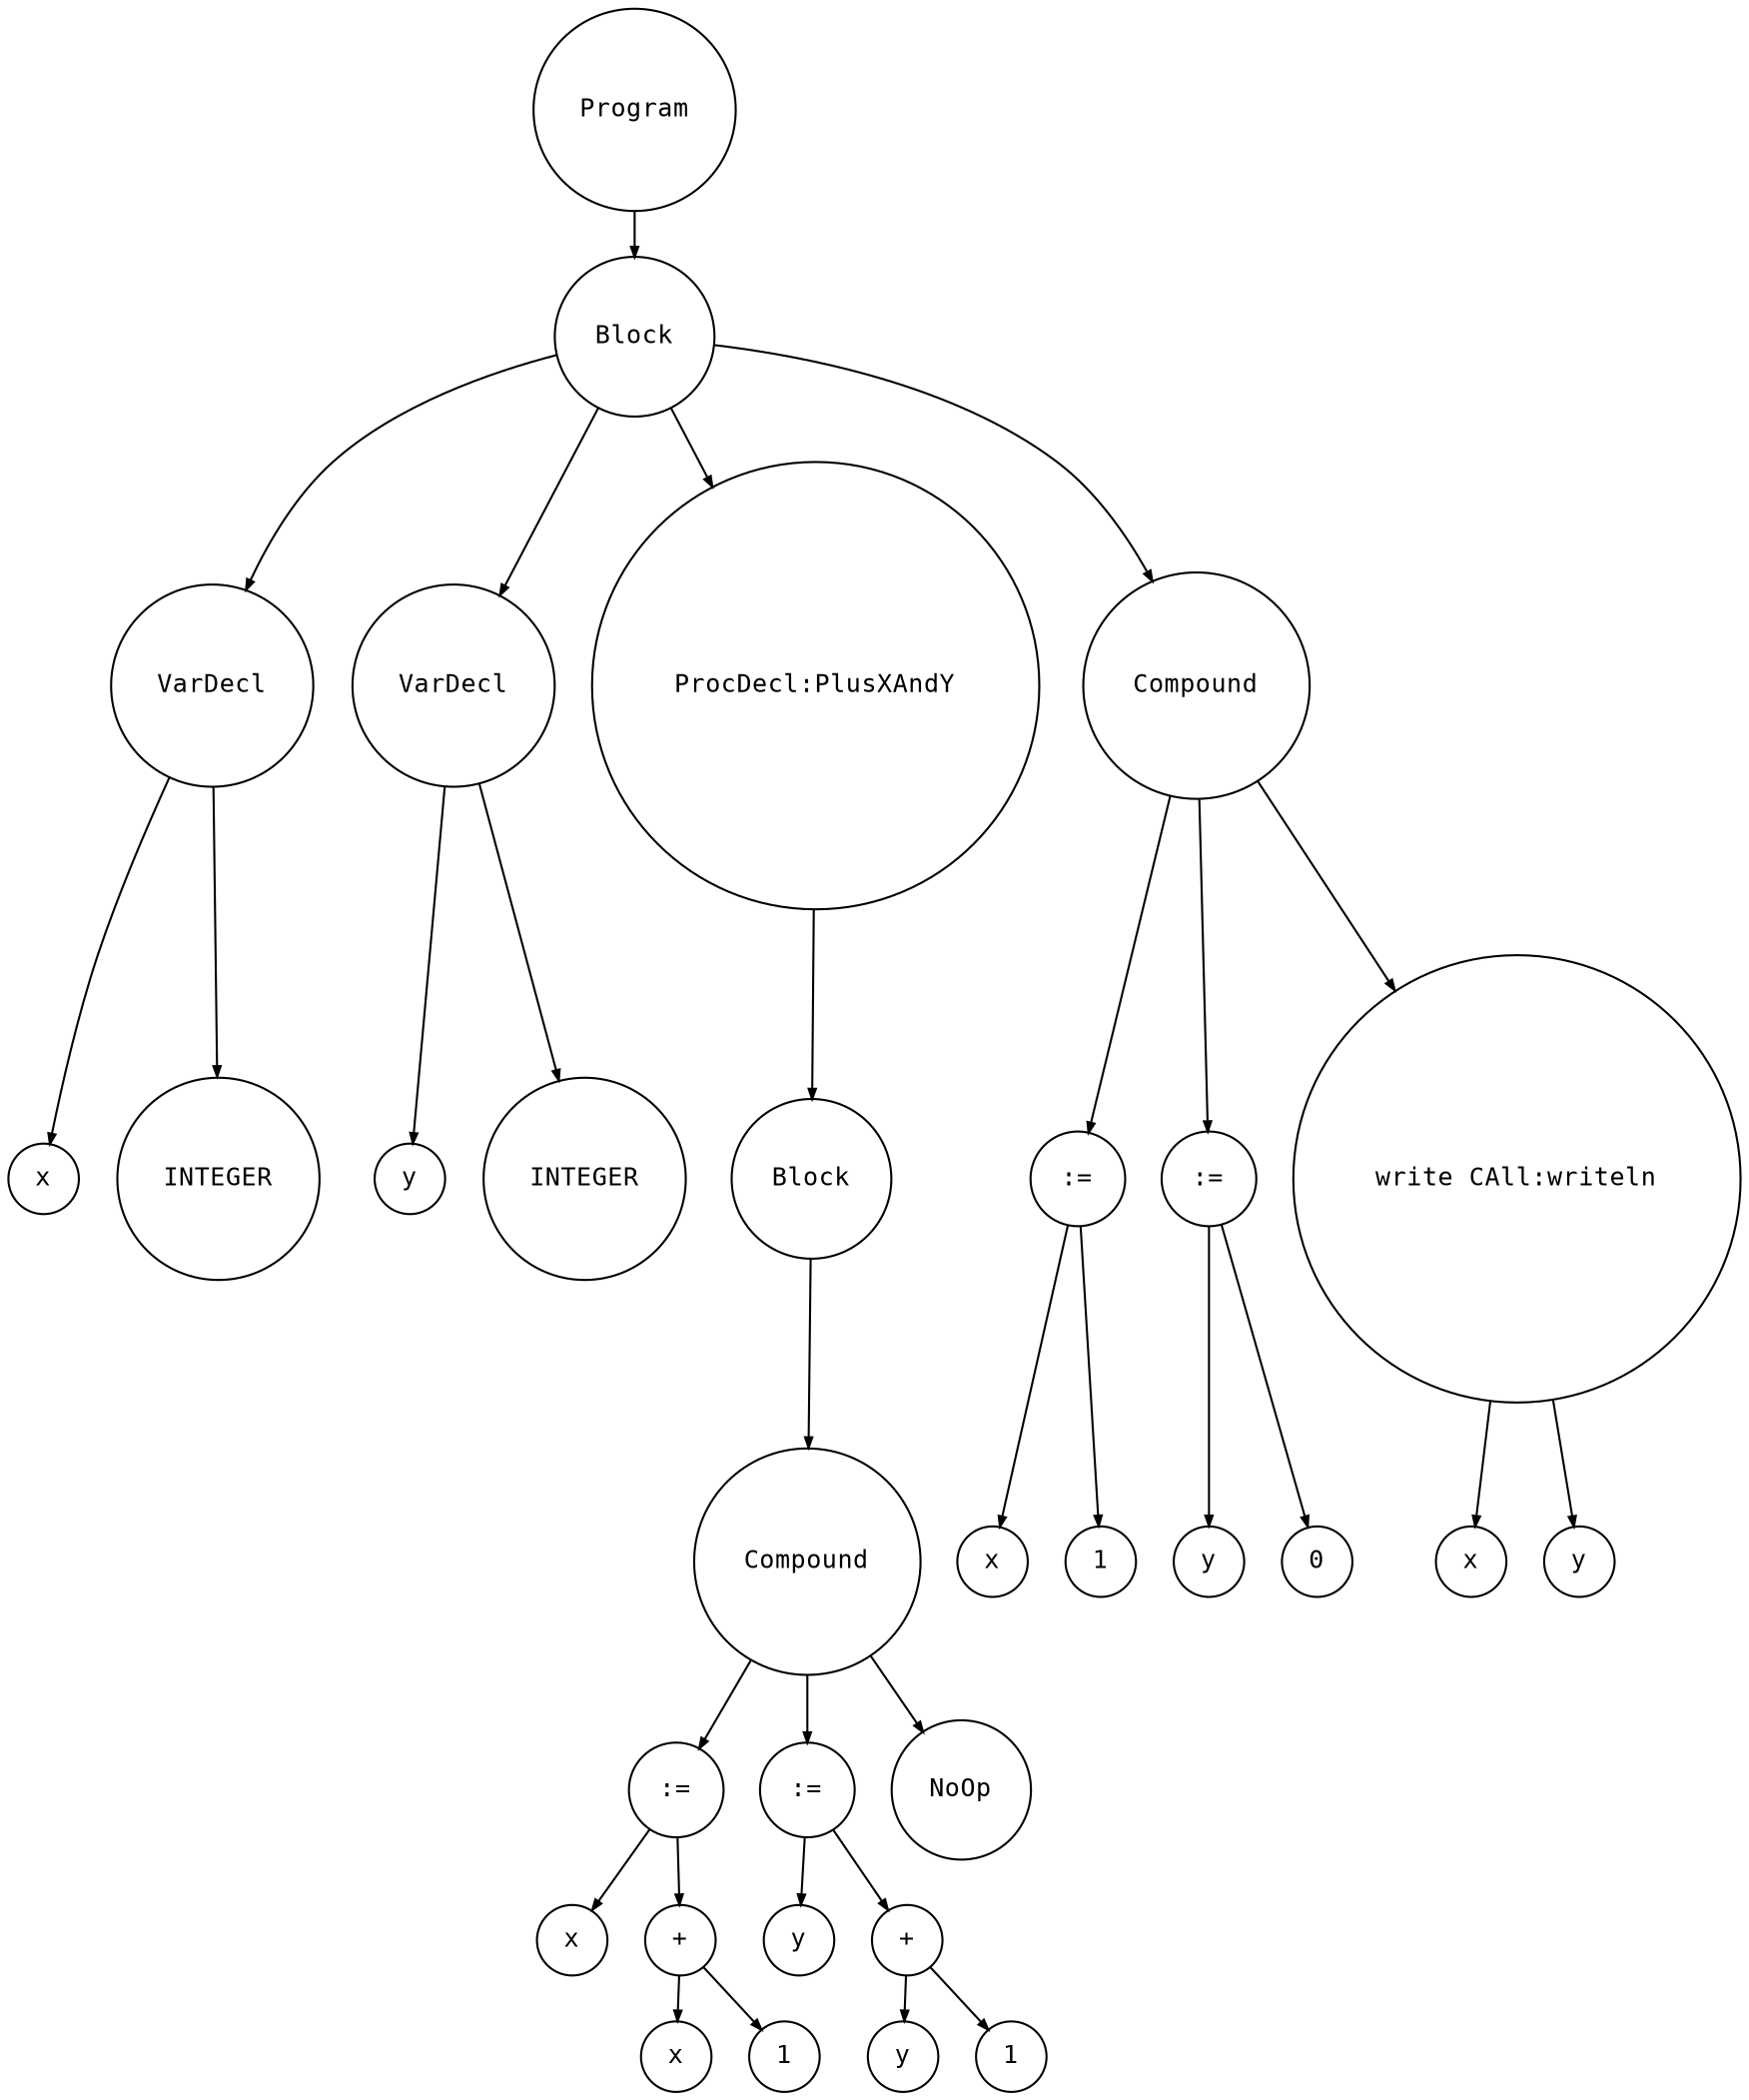 digraph astgraph {
  node [shape=circle, fontsize=12, fontname="Courier", height=.1];
  ranksep=.3;
  edge [arrowsize=.5]

  node1 [label="Program"]
  node2 [label="Block"]
  node3 [label="VarDecl"]
  node4 [label="x"]
  node3 -> node4
  node5 [label="INTEGER"]
  node3 -> node5
  node6 [label="VarDecl"]
  node7 [label="y"]
  node6 -> node7
  node8 [label="INTEGER"]
  node6 -> node8
  node9 [label="ProcDecl:PlusXAndY"]
  node10 [label="Block"]
  node11 [label="Compound"]
  node12 [label=":="]
  node13 [label="x"]
  node14 [label="+"]
  node15 [label="x"]
  node16 [label="1"]
  node14 -> node15
  node14 -> node16
  node12 -> node13
  node12 -> node14
  node11 -> node12
  node17 [label=":="]
  node18 [label="y"]
  node19 [label="+"]
  node20 [label="y"]
  node21 [label="1"]
  node19 -> node20
  node19 -> node21
  node17 -> node18
  node17 -> node19
  node11 -> node17
  node22 [label="NoOp"]
  node11 -> node22
  node10 -> node11
  node9 -> node10
  node23 [label="Compound"]
  node24 [label=":="]
  node25 [label="x"]
  node26 [label="1"]
  node24 -> node25
  node24 -> node26
  node23 -> node24
  node27 [label=":="]
  node28 [label="y"]
  node29 [label="0"]
  node27 -> node28
  node27 -> node29
  node23 -> node27
  node30 [label="write CAll:writeln"]
  node31 [label="x"]
  node30 -> node31
  node32 [label="y"]
  node30 -> node32
  node23 -> node30
  node2 -> node3
  node2 -> node6
  node2 -> node9
  node2 -> node23
  node1 -> node2
}
